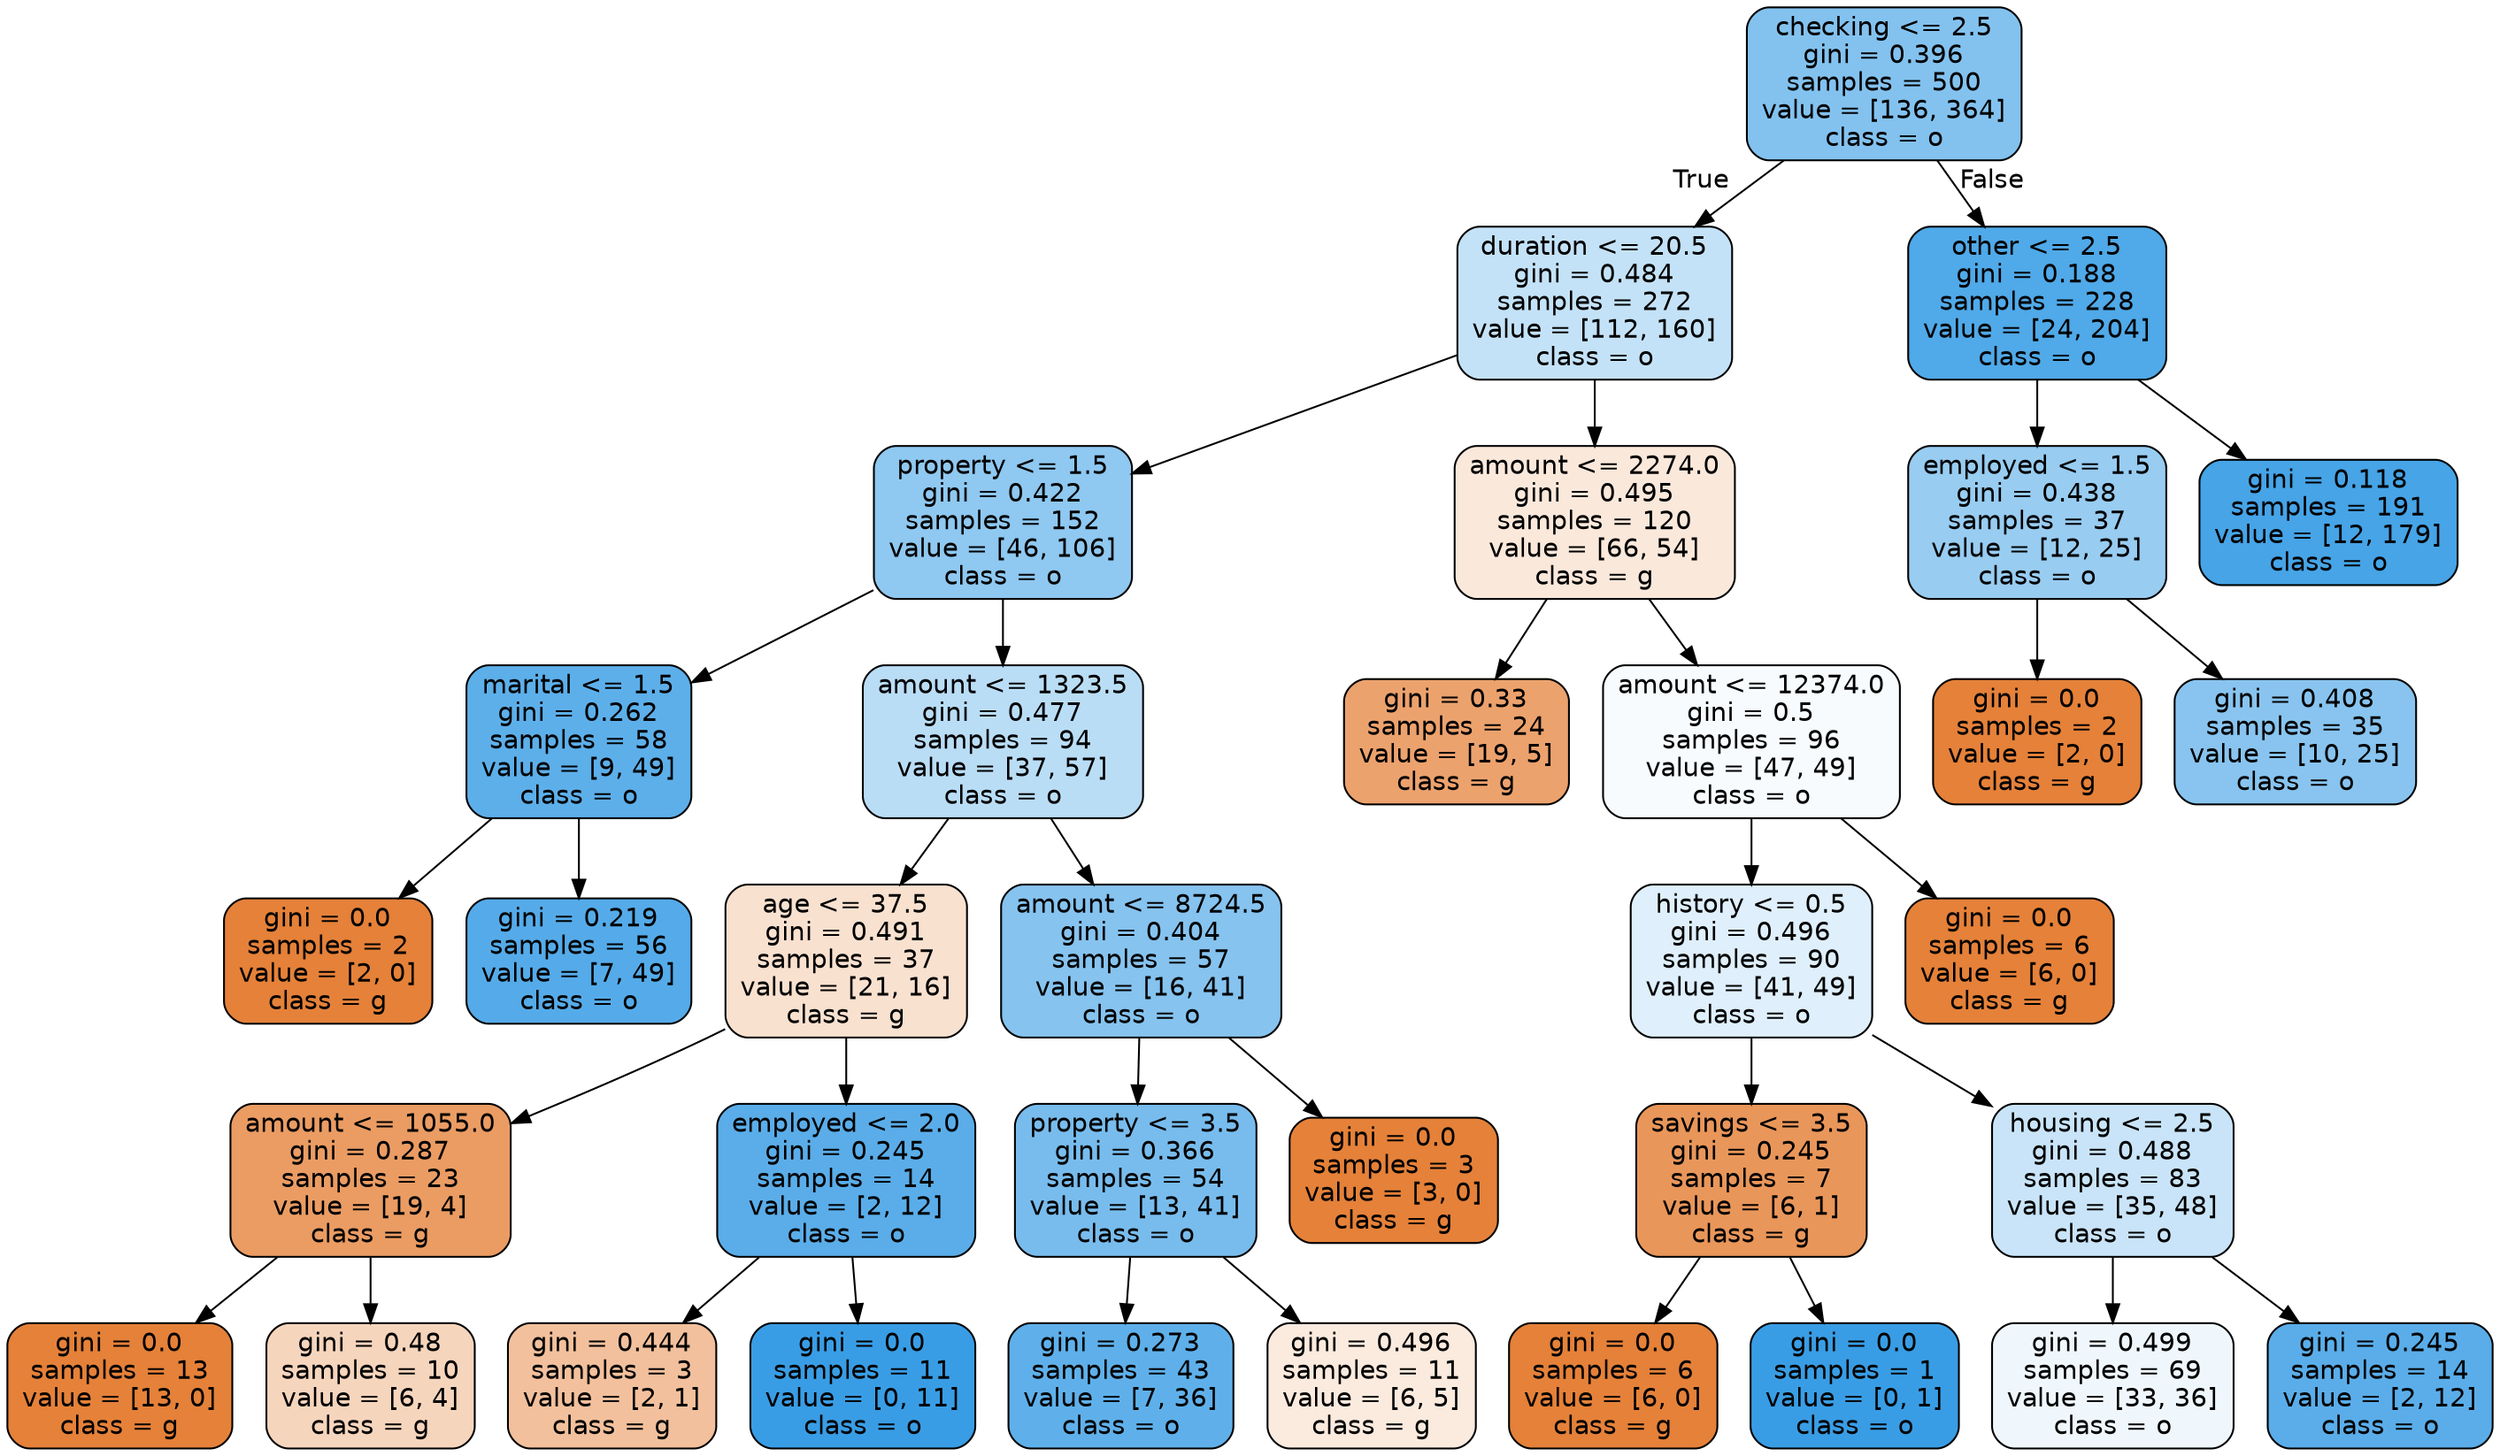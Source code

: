 digraph Tree {
node [shape=box, style="filled, rounded", color="black", fontname=helvetica] ;
edge [fontname=helvetica] ;
0 [label="checking <= 2.5\ngini = 0.396\nsamples = 500\nvalue = [136, 364]\nclass = o", fillcolor="#83c2ef"] ;
1 [label="duration <= 20.5\ngini = 0.484\nsamples = 272\nvalue = [112, 160]\nclass = o", fillcolor="#c4e2f7"] ;
0 -> 1 [labeldistance=2.5, labelangle=45, headlabel="True"] ;
3 [label="property <= 1.5\ngini = 0.422\nsamples = 152\nvalue = [46, 106]\nclass = o", fillcolor="#8fc8f0"] ;
1 -> 3 ;
7 [label="marital <= 1.5\ngini = 0.262\nsamples = 58\nvalue = [9, 49]\nclass = o", fillcolor="#5dafea"] ;
3 -> 7 ;
19 [label="gini = 0.0\nsamples = 2\nvalue = [2, 0]\nclass = g", fillcolor="#e58139"] ;
7 -> 19 ;
20 [label="gini = 0.219\nsamples = 56\nvalue = [7, 49]\nclass = o", fillcolor="#55abe9"] ;
7 -> 20 ;
8 [label="amount <= 1323.5\ngini = 0.477\nsamples = 94\nvalue = [37, 57]\nclass = o", fillcolor="#baddf6"] ;
3 -> 8 ;
9 [label="age <= 37.5\ngini = 0.491\nsamples = 37\nvalue = [21, 16]\nclass = g", fillcolor="#f9e1d0"] ;
8 -> 9 ;
11 [label="amount <= 1055.0\ngini = 0.287\nsamples = 23\nvalue = [19, 4]\nclass = g", fillcolor="#ea9c63"] ;
9 -> 11 ;
31 [label="gini = 0.0\nsamples = 13\nvalue = [13, 0]\nclass = g", fillcolor="#e58139"] ;
11 -> 31 ;
32 [label="gini = 0.48\nsamples = 10\nvalue = [6, 4]\nclass = g", fillcolor="#f6d5bd"] ;
11 -> 32 ;
12 [label="employed <= 2.0\ngini = 0.245\nsamples = 14\nvalue = [2, 12]\nclass = o", fillcolor="#5aade9"] ;
9 -> 12 ;
27 [label="gini = 0.444\nsamples = 3\nvalue = [2, 1]\nclass = g", fillcolor="#f2c09c"] ;
12 -> 27 ;
28 [label="gini = 0.0\nsamples = 11\nvalue = [0, 11]\nclass = o", fillcolor="#399de5"] ;
12 -> 28 ;
10 [label="amount <= 8724.5\ngini = 0.404\nsamples = 57\nvalue = [16, 41]\nclass = o", fillcolor="#86c3ef"] ;
8 -> 10 ;
17 [label="property <= 3.5\ngini = 0.366\nsamples = 54\nvalue = [13, 41]\nclass = o", fillcolor="#78bced"] ;
10 -> 17 ;
21 [label="gini = 0.273\nsamples = 43\nvalue = [7, 36]\nclass = o", fillcolor="#5fb0ea"] ;
17 -> 21 ;
22 [label="gini = 0.496\nsamples = 11\nvalue = [6, 5]\nclass = g", fillcolor="#fbeade"] ;
17 -> 22 ;
18 [label="gini = 0.0\nsamples = 3\nvalue = [3, 0]\nclass = g", fillcolor="#e58139"] ;
10 -> 18 ;
4 [label="amount <= 2274.0\ngini = 0.495\nsamples = 120\nvalue = [66, 54]\nclass = g", fillcolor="#fae8db"] ;
1 -> 4 ;
13 [label="gini = 0.33\nsamples = 24\nvalue = [19, 5]\nclass = g", fillcolor="#eca26d"] ;
4 -> 13 ;
14 [label="amount <= 12374.0\ngini = 0.5\nsamples = 96\nvalue = [47, 49]\nclass = o", fillcolor="#f7fbfe"] ;
4 -> 14 ;
15 [label="history <= 0.5\ngini = 0.496\nsamples = 90\nvalue = [41, 49]\nclass = o", fillcolor="#dfeffb"] ;
14 -> 15 ;
23 [label="savings <= 3.5\ngini = 0.245\nsamples = 7\nvalue = [6, 1]\nclass = g", fillcolor="#e9965a"] ;
15 -> 23 ;
33 [label="gini = 0.0\nsamples = 6\nvalue = [6, 0]\nclass = g", fillcolor="#e58139"] ;
23 -> 33 ;
34 [label="gini = 0.0\nsamples = 1\nvalue = [0, 1]\nclass = o", fillcolor="#399de5"] ;
23 -> 34 ;
24 [label="housing <= 2.5\ngini = 0.488\nsamples = 83\nvalue = [35, 48]\nclass = o", fillcolor="#c9e4f8"] ;
15 -> 24 ;
25 [label="gini = 0.499\nsamples = 69\nvalue = [33, 36]\nclass = o", fillcolor="#eff7fd"] ;
24 -> 25 ;
26 [label="gini = 0.245\nsamples = 14\nvalue = [2, 12]\nclass = o", fillcolor="#5aade9"] ;
24 -> 26 ;
16 [label="gini = 0.0\nsamples = 6\nvalue = [6, 0]\nclass = g", fillcolor="#e58139"] ;
14 -> 16 ;
2 [label="other <= 2.5\ngini = 0.188\nsamples = 228\nvalue = [24, 204]\nclass = o", fillcolor="#50a9e8"] ;
0 -> 2 [labeldistance=2.5, labelangle=-45, headlabel="False"] ;
5 [label="employed <= 1.5\ngini = 0.438\nsamples = 37\nvalue = [12, 25]\nclass = o", fillcolor="#98ccf1"] ;
2 -> 5 ;
29 [label="gini = 0.0\nsamples = 2\nvalue = [2, 0]\nclass = g", fillcolor="#e58139"] ;
5 -> 29 ;
30 [label="gini = 0.408\nsamples = 35\nvalue = [10, 25]\nclass = o", fillcolor="#88c4ef"] ;
5 -> 30 ;
6 [label="gini = 0.118\nsamples = 191\nvalue = [12, 179]\nclass = o", fillcolor="#46a4e7"] ;
2 -> 6 ;
}